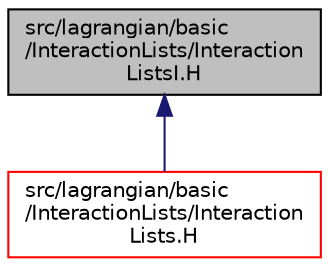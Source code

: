 digraph "src/lagrangian/basic/InteractionLists/InteractionListsI.H"
{
  bgcolor="transparent";
  edge [fontname="Helvetica",fontsize="10",labelfontname="Helvetica",labelfontsize="10"];
  node [fontname="Helvetica",fontsize="10",shape=record];
  Node1 [label="src/lagrangian/basic\l/InteractionLists/Interaction\lListsI.H",height=0.2,width=0.4,color="black", fillcolor="grey75", style="filled", fontcolor="black"];
  Node1 -> Node2 [dir="back",color="midnightblue",fontsize="10",style="solid",fontname="Helvetica"];
  Node2 [label="src/lagrangian/basic\l/InteractionLists/Interaction\lLists.H",height=0.2,width=0.4,color="red",URL="$a06505.html"];
}
